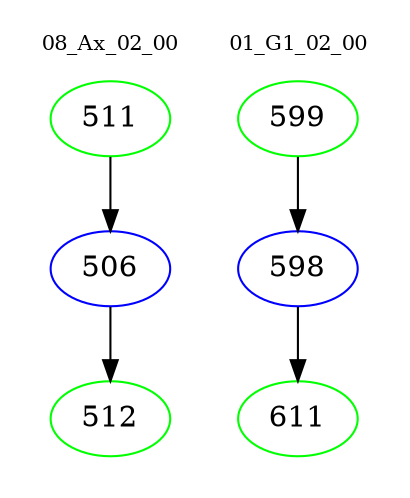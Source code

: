 digraph{
subgraph cluster_0 {
color = white
label = "08_Ax_02_00";
fontsize=10;
T0_511 [label="511", color="green"]
T0_511 -> T0_506 [color="black"]
T0_506 [label="506", color="blue"]
T0_506 -> T0_512 [color="black"]
T0_512 [label="512", color="green"]
}
subgraph cluster_1 {
color = white
label = "01_G1_02_00";
fontsize=10;
T1_599 [label="599", color="green"]
T1_599 -> T1_598 [color="black"]
T1_598 [label="598", color="blue"]
T1_598 -> T1_611 [color="black"]
T1_611 [label="611", color="green"]
}
}
